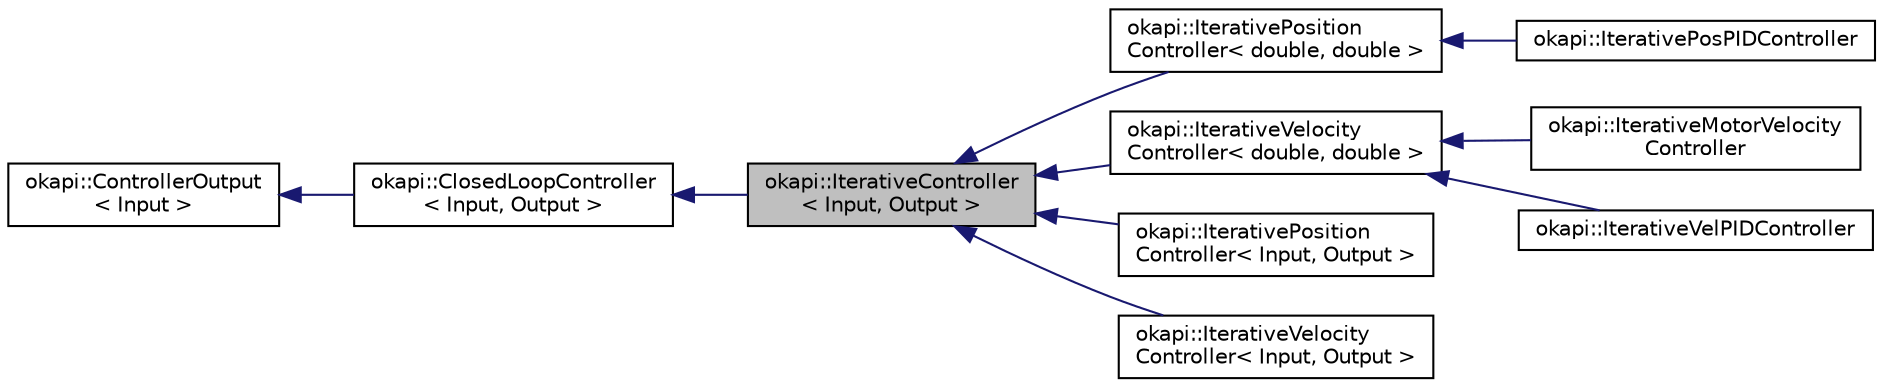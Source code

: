 digraph "okapi::IterativeController&lt; Input, Output &gt;"
{
 // LATEX_PDF_SIZE
  edge [fontname="Helvetica",fontsize="10",labelfontname="Helvetica",labelfontsize="10"];
  node [fontname="Helvetica",fontsize="10",shape=record];
  rankdir="LR";
  Node1 [label="okapi::IterativeController\l\< Input, Output \>",height=0.2,width=0.4,color="black", fillcolor="grey75", style="filled", fontcolor="black",tooltip=" "];
  Node2 -> Node1 [dir="back",color="midnightblue",fontsize="10",style="solid",fontname="Helvetica"];
  Node2 [label="okapi::ClosedLoopController\l\< Input, Output \>",height=0.2,width=0.4,color="black", fillcolor="white", style="filled",URL="$classokapi_1_1ClosedLoopController.html",tooltip=" "];
  Node3 -> Node2 [dir="back",color="midnightblue",fontsize="10",style="solid",fontname="Helvetica"];
  Node3 [label="okapi::ControllerOutput\l\< Input \>",height=0.2,width=0.4,color="black", fillcolor="white", style="filled",URL="$classokapi_1_1ControllerOutput.html",tooltip=" "];
  Node1 -> Node4 [dir="back",color="midnightblue",fontsize="10",style="solid",fontname="Helvetica"];
  Node4 [label="okapi::IterativePosition\lController\< double, double \>",height=0.2,width=0.4,color="black", fillcolor="white", style="filled",URL="$classokapi_1_1IterativePositionController.html",tooltip=" "];
  Node4 -> Node5 [dir="back",color="midnightblue",fontsize="10",style="solid",fontname="Helvetica"];
  Node5 [label="okapi::IterativePosPIDController",height=0.2,width=0.4,color="black", fillcolor="white", style="filled",URL="$classokapi_1_1IterativePosPIDController.html",tooltip=" "];
  Node1 -> Node6 [dir="back",color="midnightblue",fontsize="10",style="solid",fontname="Helvetica"];
  Node6 [label="okapi::IterativeVelocity\lController\< double, double \>",height=0.2,width=0.4,color="black", fillcolor="white", style="filled",URL="$classokapi_1_1IterativeVelocityController.html",tooltip=" "];
  Node6 -> Node7 [dir="back",color="midnightblue",fontsize="10",style="solid",fontname="Helvetica"];
  Node7 [label="okapi::IterativeMotorVelocity\lController",height=0.2,width=0.4,color="black", fillcolor="white", style="filled",URL="$classokapi_1_1IterativeMotorVelocityController.html",tooltip=" "];
  Node6 -> Node8 [dir="back",color="midnightblue",fontsize="10",style="solid",fontname="Helvetica"];
  Node8 [label="okapi::IterativeVelPIDController",height=0.2,width=0.4,color="black", fillcolor="white", style="filled",URL="$classokapi_1_1IterativeVelPIDController.html",tooltip=" "];
  Node1 -> Node9 [dir="back",color="midnightblue",fontsize="10",style="solid",fontname="Helvetica"];
  Node9 [label="okapi::IterativePosition\lController\< Input, Output \>",height=0.2,width=0.4,color="black", fillcolor="white", style="filled",URL="$classokapi_1_1IterativePositionController.html",tooltip=" "];
  Node1 -> Node10 [dir="back",color="midnightblue",fontsize="10",style="solid",fontname="Helvetica"];
  Node10 [label="okapi::IterativeVelocity\lController\< Input, Output \>",height=0.2,width=0.4,color="black", fillcolor="white", style="filled",URL="$classokapi_1_1IterativeVelocityController.html",tooltip=" "];
}
